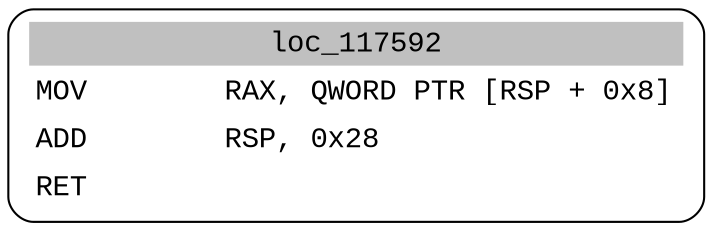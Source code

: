 digraph asm_graph {
1941 [
shape="Mrecord" fontname="Courier New"label =<<table border="0" cellborder="0" cellpadding="3"><tr><td align="center" colspan="2" bgcolor="grey">loc_117592</td></tr><tr><td align="left">MOV        RAX, QWORD PTR [RSP + 0x8]</td></tr><tr><td align="left">ADD        RSP, 0x28</td></tr><tr><td align="left">RET        </td></tr></table>> ];
}